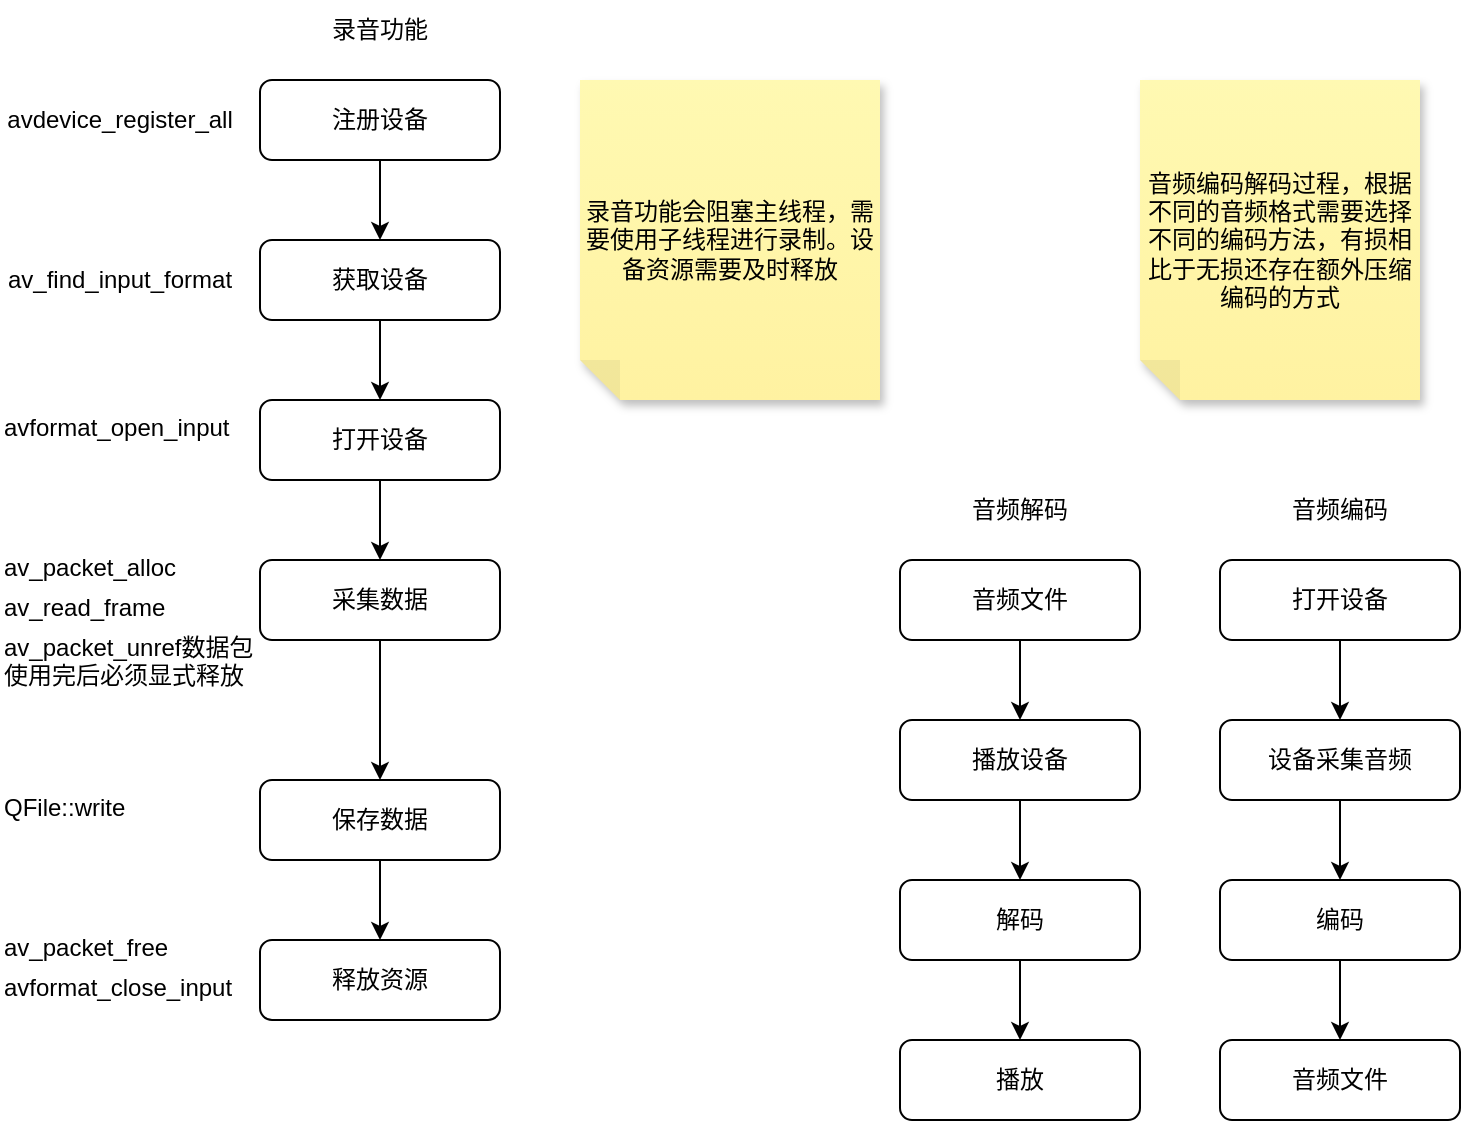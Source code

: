 <mxfile version="27.0.5">
  <diagram name="第 1 页" id="_NFarAgpQ4GfLmJn2ZJR">
    <mxGraphModel dx="1188" dy="701" grid="1" gridSize="10" guides="1" tooltips="1" connect="1" arrows="1" fold="1" page="1" pageScale="1" pageWidth="827" pageHeight="1169" math="0" shadow="0">
      <root>
        <mxCell id="0" />
        <mxCell id="1" parent="0" />
        <mxCell id="H96HpfF0UiEP_2RXt-ve-10" value="" style="edgeStyle=orthogonalEdgeStyle;rounded=0;orthogonalLoop=1;jettySize=auto;html=1;" parent="1" source="H96HpfF0UiEP_2RXt-ve-1" target="H96HpfF0UiEP_2RXt-ve-5" edge="1">
          <mxGeometry relative="1" as="geometry" />
        </mxCell>
        <mxCell id="H96HpfF0UiEP_2RXt-ve-1" value="注册设备" style="rounded=1;whiteSpace=wrap;html=1;" parent="1" vertex="1">
          <mxGeometry x="160" y="80" width="120" height="40" as="geometry" />
        </mxCell>
        <mxCell id="H96HpfF0UiEP_2RXt-ve-2" value="录音功能" style="text;html=1;align=center;verticalAlign=middle;whiteSpace=wrap;rounded=0;" parent="1" vertex="1">
          <mxGeometry x="190" y="40" width="60" height="30" as="geometry" />
        </mxCell>
        <mxCell id="H96HpfF0UiEP_2RXt-ve-7" value="" style="edgeStyle=orthogonalEdgeStyle;rounded=0;orthogonalLoop=1;jettySize=auto;html=1;" parent="1" source="H96HpfF0UiEP_2RXt-ve-5" target="H96HpfF0UiEP_2RXt-ve-6" edge="1">
          <mxGeometry relative="1" as="geometry" />
        </mxCell>
        <mxCell id="H96HpfF0UiEP_2RXt-ve-5" value="获取设备" style="rounded=1;whiteSpace=wrap;html=1;" parent="1" vertex="1">
          <mxGeometry x="160" y="160" width="120" height="40" as="geometry" />
        </mxCell>
        <mxCell id="H96HpfF0UiEP_2RXt-ve-9" value="" style="edgeStyle=orthogonalEdgeStyle;rounded=0;orthogonalLoop=1;jettySize=auto;html=1;" parent="1" source="H96HpfF0UiEP_2RXt-ve-6" target="H96HpfF0UiEP_2RXt-ve-8" edge="1">
          <mxGeometry relative="1" as="geometry" />
        </mxCell>
        <mxCell id="H96HpfF0UiEP_2RXt-ve-6" value="打开设备" style="rounded=1;whiteSpace=wrap;html=1;" parent="1" vertex="1">
          <mxGeometry x="160" y="240" width="120" height="40" as="geometry" />
        </mxCell>
        <mxCell id="H96HpfF0UiEP_2RXt-ve-15" value="" style="edgeStyle=orthogonalEdgeStyle;rounded=0;orthogonalLoop=1;jettySize=auto;html=1;" parent="1" source="H96HpfF0UiEP_2RXt-ve-8" target="H96HpfF0UiEP_2RXt-ve-13" edge="1">
          <mxGeometry relative="1" as="geometry" />
        </mxCell>
        <mxCell id="H96HpfF0UiEP_2RXt-ve-8" value="采集数据" style="rounded=1;whiteSpace=wrap;html=1;" parent="1" vertex="1">
          <mxGeometry x="160" y="320" width="120" height="40" as="geometry" />
        </mxCell>
        <mxCell id="H96HpfF0UiEP_2RXt-ve-17" value="" style="edgeStyle=orthogonalEdgeStyle;rounded=0;orthogonalLoop=1;jettySize=auto;html=1;" parent="1" source="H96HpfF0UiEP_2RXt-ve-13" target="H96HpfF0UiEP_2RXt-ve-16" edge="1">
          <mxGeometry relative="1" as="geometry" />
        </mxCell>
        <mxCell id="H96HpfF0UiEP_2RXt-ve-13" value="保存数据" style="rounded=1;whiteSpace=wrap;html=1;" parent="1" vertex="1">
          <mxGeometry x="160" y="430" width="120" height="40" as="geometry" />
        </mxCell>
        <mxCell id="H96HpfF0UiEP_2RXt-ve-16" value="释放资源" style="rounded=1;whiteSpace=wrap;html=1;" parent="1" vertex="1">
          <mxGeometry x="160" y="510" width="120" height="40" as="geometry" />
        </mxCell>
        <mxCell id="H96HpfF0UiEP_2RXt-ve-19" value="录音功能会阻塞主线程，需要使用子线程进行录制。设备资源需要及时释放" style="shape=note;whiteSpace=wrap;html=1;backgroundOutline=1;fontColor=#000000;darkOpacity=0.05;fillColor=#FFF9B2;strokeColor=none;fillStyle=solid;direction=west;gradientDirection=north;gradientColor=#FFF2A1;shadow=1;size=20;pointerEvents=1;" parent="1" vertex="1">
          <mxGeometry x="320" y="80" width="150" height="160" as="geometry" />
        </mxCell>
        <mxCell id="H96HpfF0UiEP_2RXt-ve-23" value="avdevice_register_all" style="text;html=1;align=center;verticalAlign=middle;whiteSpace=wrap;rounded=0;" parent="1" vertex="1">
          <mxGeometry x="60" y="85" width="60" height="30" as="geometry" />
        </mxCell>
        <mxCell id="H96HpfF0UiEP_2RXt-ve-24" value="av_find_input_format" style="text;html=1;align=center;verticalAlign=middle;whiteSpace=wrap;rounded=0;" parent="1" vertex="1">
          <mxGeometry x="60" y="165" width="60" height="30" as="geometry" />
        </mxCell>
        <mxCell id="H96HpfF0UiEP_2RXt-ve-25" value="avformat_open_input" style="text;whiteSpace=wrap;" parent="1" vertex="1">
          <mxGeometry x="30" y="240" width="150" height="40" as="geometry" />
        </mxCell>
        <mxCell id="H96HpfF0UiEP_2RXt-ve-26" value="avformat_close_input" style="text;whiteSpace=wrap;" parent="1" vertex="1">
          <mxGeometry x="30" y="520" width="150" height="40" as="geometry" />
        </mxCell>
        <mxCell id="H96HpfF0UiEP_2RXt-ve-27" value="av_packet_alloc" style="text;whiteSpace=wrap;" parent="1" vertex="1">
          <mxGeometry x="30" y="310" width="120" height="40" as="geometry" />
        </mxCell>
        <mxCell id="H96HpfF0UiEP_2RXt-ve-28" value="av_read_frame" style="text;whiteSpace=wrap;" parent="1" vertex="1">
          <mxGeometry x="30" y="330" width="110" height="40" as="geometry" />
        </mxCell>
        <mxCell id="H96HpfF0UiEP_2RXt-ve-29" value="QFile::write" style="text;whiteSpace=wrap;" parent="1" vertex="1">
          <mxGeometry x="30" y="430" width="60" height="40" as="geometry" />
        </mxCell>
        <mxCell id="H96HpfF0UiEP_2RXt-ve-30" value="av_packet_unref数据包使用完后必须显式释放" style="text;whiteSpace=wrap;" parent="1" vertex="1">
          <mxGeometry x="30" y="350" width="130" height="40" as="geometry" />
        </mxCell>
        <mxCell id="H96HpfF0UiEP_2RXt-ve-31" value="av_packet_free" style="text;whiteSpace=wrap;" parent="1" vertex="1">
          <mxGeometry x="30" y="500" width="120" height="40" as="geometry" />
        </mxCell>
        <mxCell id="mEtiiClBbONQ0UdDunjL-5" style="edgeStyle=orthogonalEdgeStyle;rounded=0;orthogonalLoop=1;jettySize=auto;html=1;" edge="1" parent="1" source="mEtiiClBbONQ0UdDunjL-1">
          <mxGeometry relative="1" as="geometry">
            <mxPoint x="540" y="480" as="targetPoint" />
          </mxGeometry>
        </mxCell>
        <mxCell id="mEtiiClBbONQ0UdDunjL-1" value="播放设备" style="rounded=1;whiteSpace=wrap;html=1;" vertex="1" parent="1">
          <mxGeometry x="480" y="400" width="120" height="40" as="geometry" />
        </mxCell>
        <mxCell id="mEtiiClBbONQ0UdDunjL-2" value="音频解码" style="text;html=1;align=center;verticalAlign=middle;whiteSpace=wrap;rounded=0;" vertex="1" parent="1">
          <mxGeometry x="510" y="280" width="60" height="30" as="geometry" />
        </mxCell>
        <mxCell id="mEtiiClBbONQ0UdDunjL-4" style="edgeStyle=orthogonalEdgeStyle;rounded=0;orthogonalLoop=1;jettySize=auto;html=1;entryX=0.5;entryY=0;entryDx=0;entryDy=0;" edge="1" parent="1" source="mEtiiClBbONQ0UdDunjL-3" target="mEtiiClBbONQ0UdDunjL-1">
          <mxGeometry relative="1" as="geometry" />
        </mxCell>
        <mxCell id="mEtiiClBbONQ0UdDunjL-3" value="音频文件" style="rounded=1;whiteSpace=wrap;html=1;" vertex="1" parent="1">
          <mxGeometry x="480" y="320" width="120" height="40" as="geometry" />
        </mxCell>
        <mxCell id="mEtiiClBbONQ0UdDunjL-8" value="" style="edgeStyle=orthogonalEdgeStyle;rounded=0;orthogonalLoop=1;jettySize=auto;html=1;" edge="1" parent="1" source="mEtiiClBbONQ0UdDunjL-6" target="mEtiiClBbONQ0UdDunjL-7">
          <mxGeometry relative="1" as="geometry" />
        </mxCell>
        <mxCell id="mEtiiClBbONQ0UdDunjL-6" value="解码" style="rounded=1;whiteSpace=wrap;html=1;" vertex="1" parent="1">
          <mxGeometry x="480" y="480" width="120" height="40" as="geometry" />
        </mxCell>
        <mxCell id="mEtiiClBbONQ0UdDunjL-7" value="播放" style="whiteSpace=wrap;html=1;rounded=1;" vertex="1" parent="1">
          <mxGeometry x="480" y="560" width="120" height="40" as="geometry" />
        </mxCell>
        <mxCell id="mEtiiClBbONQ0UdDunjL-11" style="edgeStyle=orthogonalEdgeStyle;rounded=0;orthogonalLoop=1;jettySize=auto;html=1;" edge="1" parent="1" source="mEtiiClBbONQ0UdDunjL-9">
          <mxGeometry relative="1" as="geometry">
            <mxPoint x="700" y="480" as="targetPoint" />
          </mxGeometry>
        </mxCell>
        <mxCell id="mEtiiClBbONQ0UdDunjL-9" value="设备采集音频" style="rounded=1;whiteSpace=wrap;html=1;" vertex="1" parent="1">
          <mxGeometry x="640" y="400" width="120" height="40" as="geometry" />
        </mxCell>
        <mxCell id="mEtiiClBbONQ0UdDunjL-10" value="音频编码" style="text;html=1;align=center;verticalAlign=middle;whiteSpace=wrap;rounded=0;" vertex="1" parent="1">
          <mxGeometry x="670" y="280" width="60" height="30" as="geometry" />
        </mxCell>
        <mxCell id="mEtiiClBbONQ0UdDunjL-15" style="edgeStyle=orthogonalEdgeStyle;rounded=0;orthogonalLoop=1;jettySize=auto;html=1;" edge="1" parent="1" source="mEtiiClBbONQ0UdDunjL-12">
          <mxGeometry relative="1" as="geometry">
            <mxPoint x="700" y="560" as="targetPoint" />
          </mxGeometry>
        </mxCell>
        <mxCell id="mEtiiClBbONQ0UdDunjL-12" value="编码" style="rounded=1;whiteSpace=wrap;html=1;" vertex="1" parent="1">
          <mxGeometry x="640" y="480" width="120" height="40" as="geometry" />
        </mxCell>
        <mxCell id="mEtiiClBbONQ0UdDunjL-14" style="edgeStyle=orthogonalEdgeStyle;rounded=0;orthogonalLoop=1;jettySize=auto;html=1;entryX=0.5;entryY=0;entryDx=0;entryDy=0;" edge="1" parent="1" source="mEtiiClBbONQ0UdDunjL-13" target="mEtiiClBbONQ0UdDunjL-9">
          <mxGeometry relative="1" as="geometry" />
        </mxCell>
        <mxCell id="mEtiiClBbONQ0UdDunjL-13" value="打开设备" style="rounded=1;whiteSpace=wrap;html=1;" vertex="1" parent="1">
          <mxGeometry x="640" y="320" width="120" height="40" as="geometry" />
        </mxCell>
        <mxCell id="mEtiiClBbONQ0UdDunjL-17" value="音频文件" style="rounded=1;whiteSpace=wrap;html=1;" vertex="1" parent="1">
          <mxGeometry x="640" y="560" width="120" height="40" as="geometry" />
        </mxCell>
        <mxCell id="mEtiiClBbONQ0UdDunjL-18" value="音频编码解码过程，根据不同的音频格式需要选择不同的编码方法，有损相比于无损还存在额外压缩编码的方式" style="shape=note;whiteSpace=wrap;html=1;backgroundOutline=1;fontColor=#000000;darkOpacity=0.05;fillColor=#FFF9B2;strokeColor=none;fillStyle=solid;direction=west;gradientDirection=north;gradientColor=#FFF2A1;shadow=1;size=20;pointerEvents=1;" vertex="1" parent="1">
          <mxGeometry x="600" y="80" width="140" height="160" as="geometry" />
        </mxCell>
      </root>
    </mxGraphModel>
  </diagram>
</mxfile>
